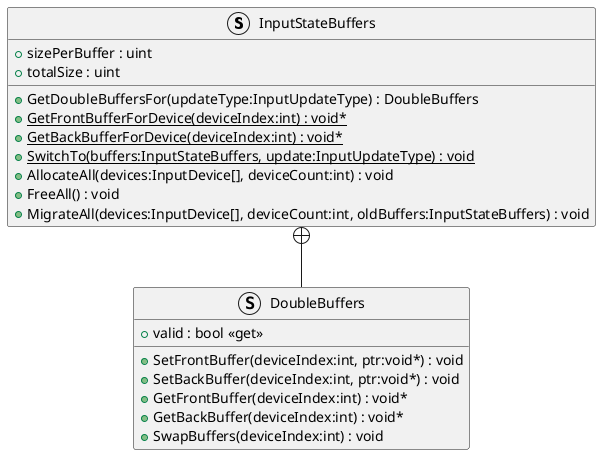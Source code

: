 @startuml
struct InputStateBuffers {
    + sizePerBuffer : uint
    + totalSize : uint
    + GetDoubleBuffersFor(updateType:InputUpdateType) : DoubleBuffers
    + {static} GetFrontBufferForDevice(deviceIndex:int) : void*
    + {static} GetBackBufferForDevice(deviceIndex:int) : void*
    + {static} SwitchTo(buffers:InputStateBuffers, update:InputUpdateType) : void
    + AllocateAll(devices:InputDevice[], deviceCount:int) : void
    + FreeAll() : void
    + MigrateAll(devices:InputDevice[], deviceCount:int, oldBuffers:InputStateBuffers) : void
}
struct DoubleBuffers {
    + valid : bool <<get>>
    + SetFrontBuffer(deviceIndex:int, ptr:void*) : void
    + SetBackBuffer(deviceIndex:int, ptr:void*) : void
    + GetFrontBuffer(deviceIndex:int) : void*
    + GetBackBuffer(deviceIndex:int) : void*
    + SwapBuffers(deviceIndex:int) : void
}
InputStateBuffers +-- DoubleBuffers
@enduml
